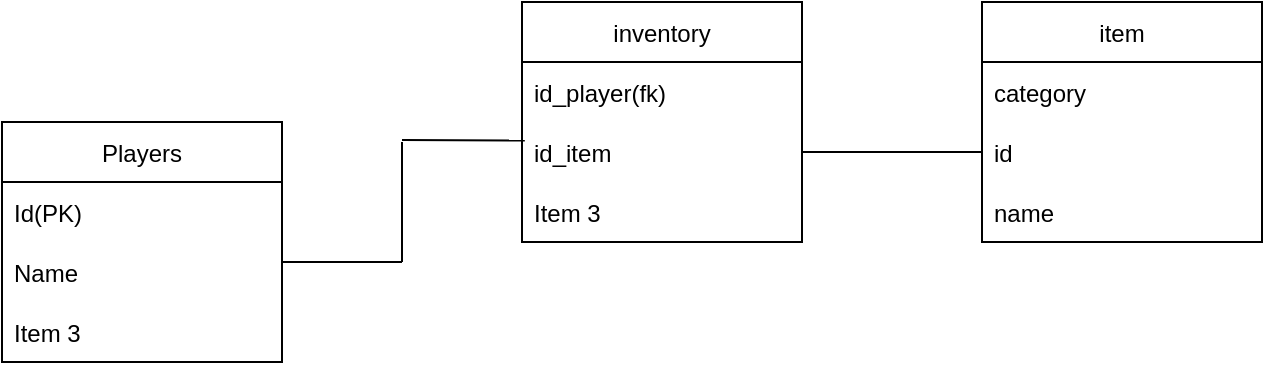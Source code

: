 <mxfile version="20.3.3" type="github">
  <diagram id="w38ZvXhzb24UrPZDEQOq" name="Sivu-1">
    <mxGraphModel dx="782" dy="468" grid="1" gridSize="10" guides="1" tooltips="1" connect="1" arrows="1" fold="1" page="1" pageScale="1" pageWidth="827" pageHeight="1169" math="0" shadow="0">
      <root>
        <mxCell id="0" />
        <mxCell id="1" parent="0" />
        <mxCell id="ZFPpJLUJY4-MEB3Y58Wt-1" value="Players" style="swimlane;fontStyle=0;childLayout=stackLayout;horizontal=1;startSize=30;horizontalStack=0;resizeParent=1;resizeParentMax=0;resizeLast=0;collapsible=1;marginBottom=0;" parent="1" vertex="1">
          <mxGeometry x="70" y="260" width="140" height="120" as="geometry" />
        </mxCell>
        <mxCell id="ZFPpJLUJY4-MEB3Y58Wt-2" value="Id(PK)" style="text;strokeColor=none;fillColor=none;align=left;verticalAlign=middle;spacingLeft=4;spacingRight=4;overflow=hidden;points=[[0,0.5],[1,0.5]];portConstraint=eastwest;rotatable=0;" parent="ZFPpJLUJY4-MEB3Y58Wt-1" vertex="1">
          <mxGeometry y="30" width="140" height="30" as="geometry" />
        </mxCell>
        <mxCell id="ZFPpJLUJY4-MEB3Y58Wt-3" value="Name" style="text;strokeColor=none;fillColor=none;align=left;verticalAlign=middle;spacingLeft=4;spacingRight=4;overflow=hidden;points=[[0,0.5],[1,0.5]];portConstraint=eastwest;rotatable=0;" parent="ZFPpJLUJY4-MEB3Y58Wt-1" vertex="1">
          <mxGeometry y="60" width="140" height="30" as="geometry" />
        </mxCell>
        <mxCell id="ZFPpJLUJY4-MEB3Y58Wt-4" value="Item 3" style="text;strokeColor=none;fillColor=none;align=left;verticalAlign=middle;spacingLeft=4;spacingRight=4;overflow=hidden;points=[[0,0.5],[1,0.5]];portConstraint=eastwest;rotatable=0;" parent="ZFPpJLUJY4-MEB3Y58Wt-1" vertex="1">
          <mxGeometry y="90" width="140" height="30" as="geometry" />
        </mxCell>
        <mxCell id="ZFPpJLUJY4-MEB3Y58Wt-5" value="inventory" style="swimlane;fontStyle=0;childLayout=stackLayout;horizontal=1;startSize=30;horizontalStack=0;resizeParent=1;resizeParentMax=0;resizeLast=0;collapsible=1;marginBottom=0;" parent="1" vertex="1">
          <mxGeometry x="330" y="200" width="140" height="120" as="geometry" />
        </mxCell>
        <mxCell id="ZFPpJLUJY4-MEB3Y58Wt-6" value="id_player(fk)" style="text;strokeColor=none;fillColor=none;align=left;verticalAlign=middle;spacingLeft=4;spacingRight=4;overflow=hidden;points=[[0,0.5],[1,0.5]];portConstraint=eastwest;rotatable=0;" parent="ZFPpJLUJY4-MEB3Y58Wt-5" vertex="1">
          <mxGeometry y="30" width="140" height="30" as="geometry" />
        </mxCell>
        <mxCell id="ZFPpJLUJY4-MEB3Y58Wt-7" value="id_item" style="text;strokeColor=none;fillColor=none;align=left;verticalAlign=middle;spacingLeft=4;spacingRight=4;overflow=hidden;points=[[0,0.5],[1,0.5]];portConstraint=eastwest;rotatable=0;" parent="ZFPpJLUJY4-MEB3Y58Wt-5" vertex="1">
          <mxGeometry y="60" width="140" height="30" as="geometry" />
        </mxCell>
        <mxCell id="ZFPpJLUJY4-MEB3Y58Wt-8" value="Item 3" style="text;strokeColor=none;fillColor=none;align=left;verticalAlign=middle;spacingLeft=4;spacingRight=4;overflow=hidden;points=[[0,0.5],[1,0.5]];portConstraint=eastwest;rotatable=0;" parent="ZFPpJLUJY4-MEB3Y58Wt-5" vertex="1">
          <mxGeometry y="90" width="140" height="30" as="geometry" />
        </mxCell>
        <mxCell id="ZFPpJLUJY4-MEB3Y58Wt-9" value="item" style="swimlane;fontStyle=0;childLayout=stackLayout;horizontal=1;startSize=30;horizontalStack=0;resizeParent=1;resizeParentMax=0;resizeLast=0;collapsible=1;marginBottom=0;" parent="1" vertex="1">
          <mxGeometry x="560" y="200" width="140" height="120" as="geometry" />
        </mxCell>
        <mxCell id="ZFPpJLUJY4-MEB3Y58Wt-10" value="category" style="text;strokeColor=none;fillColor=none;align=left;verticalAlign=middle;spacingLeft=4;spacingRight=4;overflow=hidden;points=[[0,0.5],[1,0.5]];portConstraint=eastwest;rotatable=0;" parent="ZFPpJLUJY4-MEB3Y58Wt-9" vertex="1">
          <mxGeometry y="30" width="140" height="30" as="geometry" />
        </mxCell>
        <mxCell id="ZFPpJLUJY4-MEB3Y58Wt-11" value="id" style="text;strokeColor=none;fillColor=none;align=left;verticalAlign=middle;spacingLeft=4;spacingRight=4;overflow=hidden;points=[[0,0.5],[1,0.5]];portConstraint=eastwest;rotatable=0;" parent="ZFPpJLUJY4-MEB3Y58Wt-9" vertex="1">
          <mxGeometry y="60" width="140" height="30" as="geometry" />
        </mxCell>
        <mxCell id="ZFPpJLUJY4-MEB3Y58Wt-12" value="name" style="text;strokeColor=none;fillColor=none;align=left;verticalAlign=middle;spacingLeft=4;spacingRight=4;overflow=hidden;points=[[0,0.5],[1,0.5]];portConstraint=eastwest;rotatable=0;" parent="ZFPpJLUJY4-MEB3Y58Wt-9" vertex="1">
          <mxGeometry y="90" width="140" height="30" as="geometry" />
        </mxCell>
        <mxCell id="ZFPpJLUJY4-MEB3Y58Wt-13" value="" style="endArrow=none;html=1;rounded=0;" parent="1" edge="1">
          <mxGeometry width="50" height="50" relative="1" as="geometry">
            <mxPoint x="210" y="330" as="sourcePoint" />
            <mxPoint x="270" y="330" as="targetPoint" />
          </mxGeometry>
        </mxCell>
        <mxCell id="ZFPpJLUJY4-MEB3Y58Wt-14" value="" style="endArrow=none;html=1;rounded=0;" parent="1" edge="1">
          <mxGeometry width="50" height="50" relative="1" as="geometry">
            <mxPoint x="270" y="330" as="sourcePoint" />
            <mxPoint x="270" y="270" as="targetPoint" />
          </mxGeometry>
        </mxCell>
        <mxCell id="ZFPpJLUJY4-MEB3Y58Wt-15" value="" style="endArrow=none;html=1;rounded=0;entryX=0.01;entryY=0.308;entryDx=0;entryDy=0;entryPerimeter=0;" parent="1" target="ZFPpJLUJY4-MEB3Y58Wt-7" edge="1">
          <mxGeometry width="50" height="50" relative="1" as="geometry">
            <mxPoint x="270" y="269" as="sourcePoint" />
            <mxPoint x="320" y="420" as="targetPoint" />
          </mxGeometry>
        </mxCell>
        <mxCell id="p5SVVRKsKoM13o8h9oVB-1" value="" style="endArrow=none;html=1;rounded=0;exitX=1;exitY=0.5;exitDx=0;exitDy=0;entryX=0;entryY=0.5;entryDx=0;entryDy=0;" edge="1" parent="1" source="ZFPpJLUJY4-MEB3Y58Wt-7" target="ZFPpJLUJY4-MEB3Y58Wt-11">
          <mxGeometry width="50" height="50" relative="1" as="geometry">
            <mxPoint x="470" y="295" as="sourcePoint" />
            <mxPoint x="540.711" y="245" as="targetPoint" />
          </mxGeometry>
        </mxCell>
      </root>
    </mxGraphModel>
  </diagram>
</mxfile>
